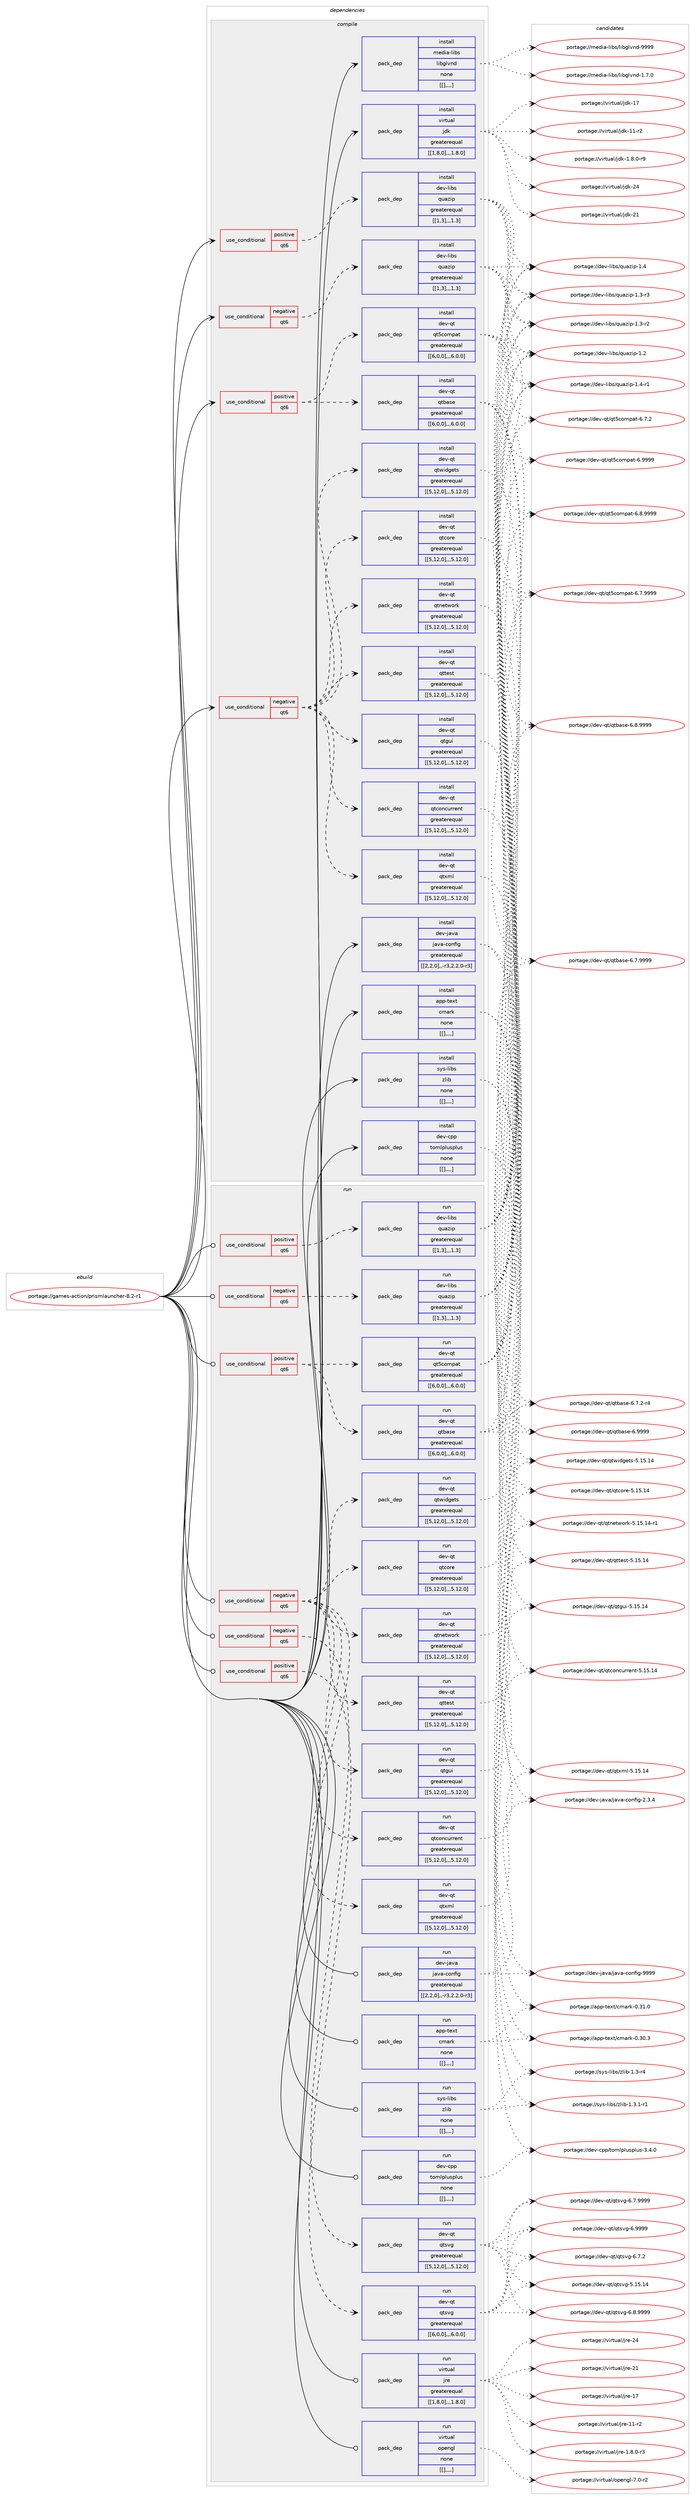 digraph prolog {

# *************
# Graph options
# *************

newrank=true;
concentrate=true;
compound=true;
graph [rankdir=LR,fontname=Helvetica,fontsize=10,ranksep=1.5];#, ranksep=2.5, nodesep=0.2];
edge  [arrowhead=vee];
node  [fontname=Helvetica,fontsize=10];

# **********
# The ebuild
# **********

subgraph cluster_leftcol {
color=gray;
label=<<i>ebuild</i>>;
id [label="portage://games-action/prismlauncher-8.2-r1", color=red, width=4, href="../games-action/prismlauncher-8.2-r1.svg"];
}

# ****************
# The dependencies
# ****************

subgraph cluster_midcol {
color=gray;
label=<<i>dependencies</i>>;
subgraph cluster_compile {
fillcolor="#eeeeee";
style=filled;
label=<<i>compile</i>>;
subgraph cond64659 {
dependency227900 [label=<<TABLE BORDER="0" CELLBORDER="1" CELLSPACING="0" CELLPADDING="4"><TR><TD ROWSPAN="3" CELLPADDING="10">use_conditional</TD></TR><TR><TD>negative</TD></TR><TR><TD>qt6</TD></TR></TABLE>>, shape=none, color=red];
subgraph pack161771 {
dependency227901 [label=<<TABLE BORDER="0" CELLBORDER="1" CELLSPACING="0" CELLPADDING="4" WIDTH="220"><TR><TD ROWSPAN="6" CELLPADDING="30">pack_dep</TD></TR><TR><TD WIDTH="110">install</TD></TR><TR><TD>dev-libs</TD></TR><TR><TD>quazip</TD></TR><TR><TD>greaterequal</TD></TR><TR><TD>[[1,3],,,1.3]</TD></TR></TABLE>>, shape=none, color=blue];
}
dependency227900:e -> dependency227901:w [weight=20,style="dashed",arrowhead="vee"];
}
id:e -> dependency227900:w [weight=20,style="solid",arrowhead="vee"];
subgraph cond64660 {
dependency227902 [label=<<TABLE BORDER="0" CELLBORDER="1" CELLSPACING="0" CELLPADDING="4"><TR><TD ROWSPAN="3" CELLPADDING="10">use_conditional</TD></TR><TR><TD>negative</TD></TR><TR><TD>qt6</TD></TR></TABLE>>, shape=none, color=red];
subgraph pack161772 {
dependency227903 [label=<<TABLE BORDER="0" CELLBORDER="1" CELLSPACING="0" CELLPADDING="4" WIDTH="220"><TR><TD ROWSPAN="6" CELLPADDING="30">pack_dep</TD></TR><TR><TD WIDTH="110">install</TD></TR><TR><TD>dev-qt</TD></TR><TR><TD>qtconcurrent</TD></TR><TR><TD>greaterequal</TD></TR><TR><TD>[[5,12,0],,,5.12.0]</TD></TR></TABLE>>, shape=none, color=blue];
}
dependency227902:e -> dependency227903:w [weight=20,style="dashed",arrowhead="vee"];
subgraph pack161773 {
dependency227904 [label=<<TABLE BORDER="0" CELLBORDER="1" CELLSPACING="0" CELLPADDING="4" WIDTH="220"><TR><TD ROWSPAN="6" CELLPADDING="30">pack_dep</TD></TR><TR><TD WIDTH="110">install</TD></TR><TR><TD>dev-qt</TD></TR><TR><TD>qtcore</TD></TR><TR><TD>greaterequal</TD></TR><TR><TD>[[5,12,0],,,5.12.0]</TD></TR></TABLE>>, shape=none, color=blue];
}
dependency227902:e -> dependency227904:w [weight=20,style="dashed",arrowhead="vee"];
subgraph pack161774 {
dependency227905 [label=<<TABLE BORDER="0" CELLBORDER="1" CELLSPACING="0" CELLPADDING="4" WIDTH="220"><TR><TD ROWSPAN="6" CELLPADDING="30">pack_dep</TD></TR><TR><TD WIDTH="110">install</TD></TR><TR><TD>dev-qt</TD></TR><TR><TD>qtgui</TD></TR><TR><TD>greaterequal</TD></TR><TR><TD>[[5,12,0],,,5.12.0]</TD></TR></TABLE>>, shape=none, color=blue];
}
dependency227902:e -> dependency227905:w [weight=20,style="dashed",arrowhead="vee"];
subgraph pack161775 {
dependency227906 [label=<<TABLE BORDER="0" CELLBORDER="1" CELLSPACING="0" CELLPADDING="4" WIDTH="220"><TR><TD ROWSPAN="6" CELLPADDING="30">pack_dep</TD></TR><TR><TD WIDTH="110">install</TD></TR><TR><TD>dev-qt</TD></TR><TR><TD>qtnetwork</TD></TR><TR><TD>greaterequal</TD></TR><TR><TD>[[5,12,0],,,5.12.0]</TD></TR></TABLE>>, shape=none, color=blue];
}
dependency227902:e -> dependency227906:w [weight=20,style="dashed",arrowhead="vee"];
subgraph pack161776 {
dependency227907 [label=<<TABLE BORDER="0" CELLBORDER="1" CELLSPACING="0" CELLPADDING="4" WIDTH="220"><TR><TD ROWSPAN="6" CELLPADDING="30">pack_dep</TD></TR><TR><TD WIDTH="110">install</TD></TR><TR><TD>dev-qt</TD></TR><TR><TD>qttest</TD></TR><TR><TD>greaterequal</TD></TR><TR><TD>[[5,12,0],,,5.12.0]</TD></TR></TABLE>>, shape=none, color=blue];
}
dependency227902:e -> dependency227907:w [weight=20,style="dashed",arrowhead="vee"];
subgraph pack161777 {
dependency227908 [label=<<TABLE BORDER="0" CELLBORDER="1" CELLSPACING="0" CELLPADDING="4" WIDTH="220"><TR><TD ROWSPAN="6" CELLPADDING="30">pack_dep</TD></TR><TR><TD WIDTH="110">install</TD></TR><TR><TD>dev-qt</TD></TR><TR><TD>qtwidgets</TD></TR><TR><TD>greaterequal</TD></TR><TR><TD>[[5,12,0],,,5.12.0]</TD></TR></TABLE>>, shape=none, color=blue];
}
dependency227902:e -> dependency227908:w [weight=20,style="dashed",arrowhead="vee"];
subgraph pack161778 {
dependency227909 [label=<<TABLE BORDER="0" CELLBORDER="1" CELLSPACING="0" CELLPADDING="4" WIDTH="220"><TR><TD ROWSPAN="6" CELLPADDING="30">pack_dep</TD></TR><TR><TD WIDTH="110">install</TD></TR><TR><TD>dev-qt</TD></TR><TR><TD>qtxml</TD></TR><TR><TD>greaterequal</TD></TR><TR><TD>[[5,12,0],,,5.12.0]</TD></TR></TABLE>>, shape=none, color=blue];
}
dependency227902:e -> dependency227909:w [weight=20,style="dashed",arrowhead="vee"];
}
id:e -> dependency227902:w [weight=20,style="solid",arrowhead="vee"];
subgraph cond64661 {
dependency227910 [label=<<TABLE BORDER="0" CELLBORDER="1" CELLSPACING="0" CELLPADDING="4"><TR><TD ROWSPAN="3" CELLPADDING="10">use_conditional</TD></TR><TR><TD>positive</TD></TR><TR><TD>qt6</TD></TR></TABLE>>, shape=none, color=red];
subgraph pack161779 {
dependency227911 [label=<<TABLE BORDER="0" CELLBORDER="1" CELLSPACING="0" CELLPADDING="4" WIDTH="220"><TR><TD ROWSPAN="6" CELLPADDING="30">pack_dep</TD></TR><TR><TD WIDTH="110">install</TD></TR><TR><TD>dev-libs</TD></TR><TR><TD>quazip</TD></TR><TR><TD>greaterequal</TD></TR><TR><TD>[[1,3],,,1.3]</TD></TR></TABLE>>, shape=none, color=blue];
}
dependency227910:e -> dependency227911:w [weight=20,style="dashed",arrowhead="vee"];
}
id:e -> dependency227910:w [weight=20,style="solid",arrowhead="vee"];
subgraph cond64662 {
dependency227912 [label=<<TABLE BORDER="0" CELLBORDER="1" CELLSPACING="0" CELLPADDING="4"><TR><TD ROWSPAN="3" CELLPADDING="10">use_conditional</TD></TR><TR><TD>positive</TD></TR><TR><TD>qt6</TD></TR></TABLE>>, shape=none, color=red];
subgraph pack161780 {
dependency227913 [label=<<TABLE BORDER="0" CELLBORDER="1" CELLSPACING="0" CELLPADDING="4" WIDTH="220"><TR><TD ROWSPAN="6" CELLPADDING="30">pack_dep</TD></TR><TR><TD WIDTH="110">install</TD></TR><TR><TD>dev-qt</TD></TR><TR><TD>qtbase</TD></TR><TR><TD>greaterequal</TD></TR><TR><TD>[[6,0,0],,,6.0.0]</TD></TR></TABLE>>, shape=none, color=blue];
}
dependency227912:e -> dependency227913:w [weight=20,style="dashed",arrowhead="vee"];
subgraph pack161781 {
dependency227914 [label=<<TABLE BORDER="0" CELLBORDER="1" CELLSPACING="0" CELLPADDING="4" WIDTH="220"><TR><TD ROWSPAN="6" CELLPADDING="30">pack_dep</TD></TR><TR><TD WIDTH="110">install</TD></TR><TR><TD>dev-qt</TD></TR><TR><TD>qt5compat</TD></TR><TR><TD>greaterequal</TD></TR><TR><TD>[[6,0,0],,,6.0.0]</TD></TR></TABLE>>, shape=none, color=blue];
}
dependency227912:e -> dependency227914:w [weight=20,style="dashed",arrowhead="vee"];
}
id:e -> dependency227912:w [weight=20,style="solid",arrowhead="vee"];
subgraph pack161782 {
dependency227915 [label=<<TABLE BORDER="0" CELLBORDER="1" CELLSPACING="0" CELLPADDING="4" WIDTH="220"><TR><TD ROWSPAN="6" CELLPADDING="30">pack_dep</TD></TR><TR><TD WIDTH="110">install</TD></TR><TR><TD>app-text</TD></TR><TR><TD>cmark</TD></TR><TR><TD>none</TD></TR><TR><TD>[[],,,,]</TD></TR></TABLE>>, shape=none, color=blue];
}
id:e -> dependency227915:w [weight=20,style="solid",arrowhead="vee"];
subgraph pack161783 {
dependency227916 [label=<<TABLE BORDER="0" CELLBORDER="1" CELLSPACING="0" CELLPADDING="4" WIDTH="220"><TR><TD ROWSPAN="6" CELLPADDING="30">pack_dep</TD></TR><TR><TD WIDTH="110">install</TD></TR><TR><TD>dev-cpp</TD></TR><TR><TD>tomlplusplus</TD></TR><TR><TD>none</TD></TR><TR><TD>[[],,,,]</TD></TR></TABLE>>, shape=none, color=blue];
}
id:e -> dependency227916:w [weight=20,style="solid",arrowhead="vee"];
subgraph pack161784 {
dependency227917 [label=<<TABLE BORDER="0" CELLBORDER="1" CELLSPACING="0" CELLPADDING="4" WIDTH="220"><TR><TD ROWSPAN="6" CELLPADDING="30">pack_dep</TD></TR><TR><TD WIDTH="110">install</TD></TR><TR><TD>dev-java</TD></TR><TR><TD>java-config</TD></TR><TR><TD>greaterequal</TD></TR><TR><TD>[[2,2,0],,-r3,2.2.0-r3]</TD></TR></TABLE>>, shape=none, color=blue];
}
id:e -> dependency227917:w [weight=20,style="solid",arrowhead="vee"];
subgraph pack161785 {
dependency227918 [label=<<TABLE BORDER="0" CELLBORDER="1" CELLSPACING="0" CELLPADDING="4" WIDTH="220"><TR><TD ROWSPAN="6" CELLPADDING="30">pack_dep</TD></TR><TR><TD WIDTH="110">install</TD></TR><TR><TD>media-libs</TD></TR><TR><TD>libglvnd</TD></TR><TR><TD>none</TD></TR><TR><TD>[[],,,,]</TD></TR></TABLE>>, shape=none, color=blue];
}
id:e -> dependency227918:w [weight=20,style="solid",arrowhead="vee"];
subgraph pack161786 {
dependency227919 [label=<<TABLE BORDER="0" CELLBORDER="1" CELLSPACING="0" CELLPADDING="4" WIDTH="220"><TR><TD ROWSPAN="6" CELLPADDING="30">pack_dep</TD></TR><TR><TD WIDTH="110">install</TD></TR><TR><TD>sys-libs</TD></TR><TR><TD>zlib</TD></TR><TR><TD>none</TD></TR><TR><TD>[[],,,,]</TD></TR></TABLE>>, shape=none, color=blue];
}
id:e -> dependency227919:w [weight=20,style="solid",arrowhead="vee"];
subgraph pack161787 {
dependency227920 [label=<<TABLE BORDER="0" CELLBORDER="1" CELLSPACING="0" CELLPADDING="4" WIDTH="220"><TR><TD ROWSPAN="6" CELLPADDING="30">pack_dep</TD></TR><TR><TD WIDTH="110">install</TD></TR><TR><TD>virtual</TD></TR><TR><TD>jdk</TD></TR><TR><TD>greaterequal</TD></TR><TR><TD>[[1,8,0],,,1.8.0]</TD></TR></TABLE>>, shape=none, color=blue];
}
id:e -> dependency227920:w [weight=20,style="solid",arrowhead="vee"];
}
subgraph cluster_compileandrun {
fillcolor="#eeeeee";
style=filled;
label=<<i>compile and run</i>>;
}
subgraph cluster_run {
fillcolor="#eeeeee";
style=filled;
label=<<i>run</i>>;
subgraph cond64663 {
dependency227921 [label=<<TABLE BORDER="0" CELLBORDER="1" CELLSPACING="0" CELLPADDING="4"><TR><TD ROWSPAN="3" CELLPADDING="10">use_conditional</TD></TR><TR><TD>negative</TD></TR><TR><TD>qt6</TD></TR></TABLE>>, shape=none, color=red];
subgraph pack161788 {
dependency227922 [label=<<TABLE BORDER="0" CELLBORDER="1" CELLSPACING="0" CELLPADDING="4" WIDTH="220"><TR><TD ROWSPAN="6" CELLPADDING="30">pack_dep</TD></TR><TR><TD WIDTH="110">run</TD></TR><TR><TD>dev-libs</TD></TR><TR><TD>quazip</TD></TR><TR><TD>greaterequal</TD></TR><TR><TD>[[1,3],,,1.3]</TD></TR></TABLE>>, shape=none, color=blue];
}
dependency227921:e -> dependency227922:w [weight=20,style="dashed",arrowhead="vee"];
}
id:e -> dependency227921:w [weight=20,style="solid",arrowhead="odot"];
subgraph cond64664 {
dependency227923 [label=<<TABLE BORDER="0" CELLBORDER="1" CELLSPACING="0" CELLPADDING="4"><TR><TD ROWSPAN="3" CELLPADDING="10">use_conditional</TD></TR><TR><TD>negative</TD></TR><TR><TD>qt6</TD></TR></TABLE>>, shape=none, color=red];
subgraph pack161789 {
dependency227924 [label=<<TABLE BORDER="0" CELLBORDER="1" CELLSPACING="0" CELLPADDING="4" WIDTH="220"><TR><TD ROWSPAN="6" CELLPADDING="30">pack_dep</TD></TR><TR><TD WIDTH="110">run</TD></TR><TR><TD>dev-qt</TD></TR><TR><TD>qtconcurrent</TD></TR><TR><TD>greaterequal</TD></TR><TR><TD>[[5,12,0],,,5.12.0]</TD></TR></TABLE>>, shape=none, color=blue];
}
dependency227923:e -> dependency227924:w [weight=20,style="dashed",arrowhead="vee"];
subgraph pack161790 {
dependency227925 [label=<<TABLE BORDER="0" CELLBORDER="1" CELLSPACING="0" CELLPADDING="4" WIDTH="220"><TR><TD ROWSPAN="6" CELLPADDING="30">pack_dep</TD></TR><TR><TD WIDTH="110">run</TD></TR><TR><TD>dev-qt</TD></TR><TR><TD>qtcore</TD></TR><TR><TD>greaterequal</TD></TR><TR><TD>[[5,12,0],,,5.12.0]</TD></TR></TABLE>>, shape=none, color=blue];
}
dependency227923:e -> dependency227925:w [weight=20,style="dashed",arrowhead="vee"];
subgraph pack161791 {
dependency227926 [label=<<TABLE BORDER="0" CELLBORDER="1" CELLSPACING="0" CELLPADDING="4" WIDTH="220"><TR><TD ROWSPAN="6" CELLPADDING="30">pack_dep</TD></TR><TR><TD WIDTH="110">run</TD></TR><TR><TD>dev-qt</TD></TR><TR><TD>qtgui</TD></TR><TR><TD>greaterequal</TD></TR><TR><TD>[[5,12,0],,,5.12.0]</TD></TR></TABLE>>, shape=none, color=blue];
}
dependency227923:e -> dependency227926:w [weight=20,style="dashed",arrowhead="vee"];
subgraph pack161792 {
dependency227927 [label=<<TABLE BORDER="0" CELLBORDER="1" CELLSPACING="0" CELLPADDING="4" WIDTH="220"><TR><TD ROWSPAN="6" CELLPADDING="30">pack_dep</TD></TR><TR><TD WIDTH="110">run</TD></TR><TR><TD>dev-qt</TD></TR><TR><TD>qtnetwork</TD></TR><TR><TD>greaterequal</TD></TR><TR><TD>[[5,12,0],,,5.12.0]</TD></TR></TABLE>>, shape=none, color=blue];
}
dependency227923:e -> dependency227927:w [weight=20,style="dashed",arrowhead="vee"];
subgraph pack161793 {
dependency227928 [label=<<TABLE BORDER="0" CELLBORDER="1" CELLSPACING="0" CELLPADDING="4" WIDTH="220"><TR><TD ROWSPAN="6" CELLPADDING="30">pack_dep</TD></TR><TR><TD WIDTH="110">run</TD></TR><TR><TD>dev-qt</TD></TR><TR><TD>qttest</TD></TR><TR><TD>greaterequal</TD></TR><TR><TD>[[5,12,0],,,5.12.0]</TD></TR></TABLE>>, shape=none, color=blue];
}
dependency227923:e -> dependency227928:w [weight=20,style="dashed",arrowhead="vee"];
subgraph pack161794 {
dependency227929 [label=<<TABLE BORDER="0" CELLBORDER="1" CELLSPACING="0" CELLPADDING="4" WIDTH="220"><TR><TD ROWSPAN="6" CELLPADDING="30">pack_dep</TD></TR><TR><TD WIDTH="110">run</TD></TR><TR><TD>dev-qt</TD></TR><TR><TD>qtwidgets</TD></TR><TR><TD>greaterequal</TD></TR><TR><TD>[[5,12,0],,,5.12.0]</TD></TR></TABLE>>, shape=none, color=blue];
}
dependency227923:e -> dependency227929:w [weight=20,style="dashed",arrowhead="vee"];
subgraph pack161795 {
dependency227930 [label=<<TABLE BORDER="0" CELLBORDER="1" CELLSPACING="0" CELLPADDING="4" WIDTH="220"><TR><TD ROWSPAN="6" CELLPADDING="30">pack_dep</TD></TR><TR><TD WIDTH="110">run</TD></TR><TR><TD>dev-qt</TD></TR><TR><TD>qtxml</TD></TR><TR><TD>greaterequal</TD></TR><TR><TD>[[5,12,0],,,5.12.0]</TD></TR></TABLE>>, shape=none, color=blue];
}
dependency227923:e -> dependency227930:w [weight=20,style="dashed",arrowhead="vee"];
}
id:e -> dependency227923:w [weight=20,style="solid",arrowhead="odot"];
subgraph cond64665 {
dependency227931 [label=<<TABLE BORDER="0" CELLBORDER="1" CELLSPACING="0" CELLPADDING="4"><TR><TD ROWSPAN="3" CELLPADDING="10">use_conditional</TD></TR><TR><TD>negative</TD></TR><TR><TD>qt6</TD></TR></TABLE>>, shape=none, color=red];
subgraph pack161796 {
dependency227932 [label=<<TABLE BORDER="0" CELLBORDER="1" CELLSPACING="0" CELLPADDING="4" WIDTH="220"><TR><TD ROWSPAN="6" CELLPADDING="30">pack_dep</TD></TR><TR><TD WIDTH="110">run</TD></TR><TR><TD>dev-qt</TD></TR><TR><TD>qtsvg</TD></TR><TR><TD>greaterequal</TD></TR><TR><TD>[[5,12,0],,,5.12.0]</TD></TR></TABLE>>, shape=none, color=blue];
}
dependency227931:e -> dependency227932:w [weight=20,style="dashed",arrowhead="vee"];
}
id:e -> dependency227931:w [weight=20,style="solid",arrowhead="odot"];
subgraph cond64666 {
dependency227933 [label=<<TABLE BORDER="0" CELLBORDER="1" CELLSPACING="0" CELLPADDING="4"><TR><TD ROWSPAN="3" CELLPADDING="10">use_conditional</TD></TR><TR><TD>positive</TD></TR><TR><TD>qt6</TD></TR></TABLE>>, shape=none, color=red];
subgraph pack161797 {
dependency227934 [label=<<TABLE BORDER="0" CELLBORDER="1" CELLSPACING="0" CELLPADDING="4" WIDTH="220"><TR><TD ROWSPAN="6" CELLPADDING="30">pack_dep</TD></TR><TR><TD WIDTH="110">run</TD></TR><TR><TD>dev-libs</TD></TR><TR><TD>quazip</TD></TR><TR><TD>greaterequal</TD></TR><TR><TD>[[1,3],,,1.3]</TD></TR></TABLE>>, shape=none, color=blue];
}
dependency227933:e -> dependency227934:w [weight=20,style="dashed",arrowhead="vee"];
}
id:e -> dependency227933:w [weight=20,style="solid",arrowhead="odot"];
subgraph cond64667 {
dependency227935 [label=<<TABLE BORDER="0" CELLBORDER="1" CELLSPACING="0" CELLPADDING="4"><TR><TD ROWSPAN="3" CELLPADDING="10">use_conditional</TD></TR><TR><TD>positive</TD></TR><TR><TD>qt6</TD></TR></TABLE>>, shape=none, color=red];
subgraph pack161798 {
dependency227936 [label=<<TABLE BORDER="0" CELLBORDER="1" CELLSPACING="0" CELLPADDING="4" WIDTH="220"><TR><TD ROWSPAN="6" CELLPADDING="30">pack_dep</TD></TR><TR><TD WIDTH="110">run</TD></TR><TR><TD>dev-qt</TD></TR><TR><TD>qtbase</TD></TR><TR><TD>greaterequal</TD></TR><TR><TD>[[6,0,0],,,6.0.0]</TD></TR></TABLE>>, shape=none, color=blue];
}
dependency227935:e -> dependency227936:w [weight=20,style="dashed",arrowhead="vee"];
subgraph pack161799 {
dependency227937 [label=<<TABLE BORDER="0" CELLBORDER="1" CELLSPACING="0" CELLPADDING="4" WIDTH="220"><TR><TD ROWSPAN="6" CELLPADDING="30">pack_dep</TD></TR><TR><TD WIDTH="110">run</TD></TR><TR><TD>dev-qt</TD></TR><TR><TD>qt5compat</TD></TR><TR><TD>greaterequal</TD></TR><TR><TD>[[6,0,0],,,6.0.0]</TD></TR></TABLE>>, shape=none, color=blue];
}
dependency227935:e -> dependency227937:w [weight=20,style="dashed",arrowhead="vee"];
}
id:e -> dependency227935:w [weight=20,style="solid",arrowhead="odot"];
subgraph cond64668 {
dependency227938 [label=<<TABLE BORDER="0" CELLBORDER="1" CELLSPACING="0" CELLPADDING="4"><TR><TD ROWSPAN="3" CELLPADDING="10">use_conditional</TD></TR><TR><TD>positive</TD></TR><TR><TD>qt6</TD></TR></TABLE>>, shape=none, color=red];
subgraph pack161800 {
dependency227939 [label=<<TABLE BORDER="0" CELLBORDER="1" CELLSPACING="0" CELLPADDING="4" WIDTH="220"><TR><TD ROWSPAN="6" CELLPADDING="30">pack_dep</TD></TR><TR><TD WIDTH="110">run</TD></TR><TR><TD>dev-qt</TD></TR><TR><TD>qtsvg</TD></TR><TR><TD>greaterequal</TD></TR><TR><TD>[[6,0,0],,,6.0.0]</TD></TR></TABLE>>, shape=none, color=blue];
}
dependency227938:e -> dependency227939:w [weight=20,style="dashed",arrowhead="vee"];
}
id:e -> dependency227938:w [weight=20,style="solid",arrowhead="odot"];
subgraph pack161801 {
dependency227940 [label=<<TABLE BORDER="0" CELLBORDER="1" CELLSPACING="0" CELLPADDING="4" WIDTH="220"><TR><TD ROWSPAN="6" CELLPADDING="30">pack_dep</TD></TR><TR><TD WIDTH="110">run</TD></TR><TR><TD>app-text</TD></TR><TR><TD>cmark</TD></TR><TR><TD>none</TD></TR><TR><TD>[[],,,,]</TD></TR></TABLE>>, shape=none, color=blue];
}
id:e -> dependency227940:w [weight=20,style="solid",arrowhead="odot"];
subgraph pack161802 {
dependency227941 [label=<<TABLE BORDER="0" CELLBORDER="1" CELLSPACING="0" CELLPADDING="4" WIDTH="220"><TR><TD ROWSPAN="6" CELLPADDING="30">pack_dep</TD></TR><TR><TD WIDTH="110">run</TD></TR><TR><TD>dev-cpp</TD></TR><TR><TD>tomlplusplus</TD></TR><TR><TD>none</TD></TR><TR><TD>[[],,,,]</TD></TR></TABLE>>, shape=none, color=blue];
}
id:e -> dependency227941:w [weight=20,style="solid",arrowhead="odot"];
subgraph pack161803 {
dependency227942 [label=<<TABLE BORDER="0" CELLBORDER="1" CELLSPACING="0" CELLPADDING="4" WIDTH="220"><TR><TD ROWSPAN="6" CELLPADDING="30">pack_dep</TD></TR><TR><TD WIDTH="110">run</TD></TR><TR><TD>dev-java</TD></TR><TR><TD>java-config</TD></TR><TR><TD>greaterequal</TD></TR><TR><TD>[[2,2,0],,-r3,2.2.0-r3]</TD></TR></TABLE>>, shape=none, color=blue];
}
id:e -> dependency227942:w [weight=20,style="solid",arrowhead="odot"];
subgraph pack161804 {
dependency227943 [label=<<TABLE BORDER="0" CELLBORDER="1" CELLSPACING="0" CELLPADDING="4" WIDTH="220"><TR><TD ROWSPAN="6" CELLPADDING="30">pack_dep</TD></TR><TR><TD WIDTH="110">run</TD></TR><TR><TD>sys-libs</TD></TR><TR><TD>zlib</TD></TR><TR><TD>none</TD></TR><TR><TD>[[],,,,]</TD></TR></TABLE>>, shape=none, color=blue];
}
id:e -> dependency227943:w [weight=20,style="solid",arrowhead="odot"];
subgraph pack161805 {
dependency227944 [label=<<TABLE BORDER="0" CELLBORDER="1" CELLSPACING="0" CELLPADDING="4" WIDTH="220"><TR><TD ROWSPAN="6" CELLPADDING="30">pack_dep</TD></TR><TR><TD WIDTH="110">run</TD></TR><TR><TD>virtual</TD></TR><TR><TD>jre</TD></TR><TR><TD>greaterequal</TD></TR><TR><TD>[[1,8,0],,,1.8.0]</TD></TR></TABLE>>, shape=none, color=blue];
}
id:e -> dependency227944:w [weight=20,style="solid",arrowhead="odot"];
subgraph pack161806 {
dependency227945 [label=<<TABLE BORDER="0" CELLBORDER="1" CELLSPACING="0" CELLPADDING="4" WIDTH="220"><TR><TD ROWSPAN="6" CELLPADDING="30">pack_dep</TD></TR><TR><TD WIDTH="110">run</TD></TR><TR><TD>virtual</TD></TR><TR><TD>opengl</TD></TR><TR><TD>none</TD></TR><TR><TD>[[],,,,]</TD></TR></TABLE>>, shape=none, color=blue];
}
id:e -> dependency227945:w [weight=20,style="solid",arrowhead="odot"];
}
}

# **************
# The candidates
# **************

subgraph cluster_choices {
rank=same;
color=gray;
label=<<i>candidates</i>>;

subgraph choice161771 {
color=black;
nodesep=1;
choice10010111845108105981154711311797122105112454946524511449 [label="portage://dev-libs/quazip-1.4-r1", color=red, width=4,href="../dev-libs/quazip-1.4-r1.svg"];
choice1001011184510810598115471131179712210511245494652 [label="portage://dev-libs/quazip-1.4", color=red, width=4,href="../dev-libs/quazip-1.4.svg"];
choice10010111845108105981154711311797122105112454946514511451 [label="portage://dev-libs/quazip-1.3-r3", color=red, width=4,href="../dev-libs/quazip-1.3-r3.svg"];
choice10010111845108105981154711311797122105112454946514511450 [label="portage://dev-libs/quazip-1.3-r2", color=red, width=4,href="../dev-libs/quazip-1.3-r2.svg"];
choice1001011184510810598115471131179712210511245494650 [label="portage://dev-libs/quazip-1.2", color=red, width=4,href="../dev-libs/quazip-1.2.svg"];
dependency227901:e -> choice10010111845108105981154711311797122105112454946524511449:w [style=dotted,weight="100"];
dependency227901:e -> choice1001011184510810598115471131179712210511245494652:w [style=dotted,weight="100"];
dependency227901:e -> choice10010111845108105981154711311797122105112454946514511451:w [style=dotted,weight="100"];
dependency227901:e -> choice10010111845108105981154711311797122105112454946514511450:w [style=dotted,weight="100"];
dependency227901:e -> choice1001011184510810598115471131179712210511245494650:w [style=dotted,weight="100"];
}
subgraph choice161772 {
color=black;
nodesep=1;
choice100101118451131164711311699111110991171141141011101164553464953464952 [label="portage://dev-qt/qtconcurrent-5.15.14", color=red, width=4,href="../dev-qt/qtconcurrent-5.15.14.svg"];
dependency227903:e -> choice100101118451131164711311699111110991171141141011101164553464953464952:w [style=dotted,weight="100"];
}
subgraph choice161773 {
color=black;
nodesep=1;
choice1001011184511311647113116991111141014553464953464952 [label="portage://dev-qt/qtcore-5.15.14", color=red, width=4,href="../dev-qt/qtcore-5.15.14.svg"];
dependency227904:e -> choice1001011184511311647113116991111141014553464953464952:w [style=dotted,weight="100"];
}
subgraph choice161774 {
color=black;
nodesep=1;
choice10010111845113116471131161031171054553464953464952 [label="portage://dev-qt/qtgui-5.15.14", color=red, width=4,href="../dev-qt/qtgui-5.15.14.svg"];
dependency227905:e -> choice10010111845113116471131161031171054553464953464952:w [style=dotted,weight="100"];
}
subgraph choice161775 {
color=black;
nodesep=1;
choice100101118451131164711311611010111611911111410745534649534649524511449 [label="portage://dev-qt/qtnetwork-5.15.14-r1", color=red, width=4,href="../dev-qt/qtnetwork-5.15.14-r1.svg"];
dependency227906:e -> choice100101118451131164711311611010111611911111410745534649534649524511449:w [style=dotted,weight="100"];
}
subgraph choice161776 {
color=black;
nodesep=1;
choice10010111845113116471131161161011151164553464953464952 [label="portage://dev-qt/qttest-5.15.14", color=red, width=4,href="../dev-qt/qttest-5.15.14.svg"];
dependency227907:e -> choice10010111845113116471131161161011151164553464953464952:w [style=dotted,weight="100"];
}
subgraph choice161777 {
color=black;
nodesep=1;
choice10010111845113116471131161191051001031011161154553464953464952 [label="portage://dev-qt/qtwidgets-5.15.14", color=red, width=4,href="../dev-qt/qtwidgets-5.15.14.svg"];
dependency227908:e -> choice10010111845113116471131161191051001031011161154553464953464952:w [style=dotted,weight="100"];
}
subgraph choice161778 {
color=black;
nodesep=1;
choice10010111845113116471131161201091084553464953464952 [label="portage://dev-qt/qtxml-5.15.14", color=red, width=4,href="../dev-qt/qtxml-5.15.14.svg"];
dependency227909:e -> choice10010111845113116471131161201091084553464953464952:w [style=dotted,weight="100"];
}
subgraph choice161779 {
color=black;
nodesep=1;
choice10010111845108105981154711311797122105112454946524511449 [label="portage://dev-libs/quazip-1.4-r1", color=red, width=4,href="../dev-libs/quazip-1.4-r1.svg"];
choice1001011184510810598115471131179712210511245494652 [label="portage://dev-libs/quazip-1.4", color=red, width=4,href="../dev-libs/quazip-1.4.svg"];
choice10010111845108105981154711311797122105112454946514511451 [label="portage://dev-libs/quazip-1.3-r3", color=red, width=4,href="../dev-libs/quazip-1.3-r3.svg"];
choice10010111845108105981154711311797122105112454946514511450 [label="portage://dev-libs/quazip-1.3-r2", color=red, width=4,href="../dev-libs/quazip-1.3-r2.svg"];
choice1001011184510810598115471131179712210511245494650 [label="portage://dev-libs/quazip-1.2", color=red, width=4,href="../dev-libs/quazip-1.2.svg"];
dependency227911:e -> choice10010111845108105981154711311797122105112454946524511449:w [style=dotted,weight="100"];
dependency227911:e -> choice1001011184510810598115471131179712210511245494652:w [style=dotted,weight="100"];
dependency227911:e -> choice10010111845108105981154711311797122105112454946514511451:w [style=dotted,weight="100"];
dependency227911:e -> choice10010111845108105981154711311797122105112454946514511450:w [style=dotted,weight="100"];
dependency227911:e -> choice1001011184510810598115471131179712210511245494650:w [style=dotted,weight="100"];
}
subgraph choice161780 {
color=black;
nodesep=1;
choice1001011184511311647113116989711510145544657575757 [label="portage://dev-qt/qtbase-6.9999", color=red, width=4,href="../dev-qt/qtbase-6.9999.svg"];
choice10010111845113116471131169897115101455446564657575757 [label="portage://dev-qt/qtbase-6.8.9999", color=red, width=4,href="../dev-qt/qtbase-6.8.9999.svg"];
choice10010111845113116471131169897115101455446554657575757 [label="portage://dev-qt/qtbase-6.7.9999", color=red, width=4,href="../dev-qt/qtbase-6.7.9999.svg"];
choice100101118451131164711311698971151014554465546504511452 [label="portage://dev-qt/qtbase-6.7.2-r4", color=red, width=4,href="../dev-qt/qtbase-6.7.2-r4.svg"];
dependency227913:e -> choice1001011184511311647113116989711510145544657575757:w [style=dotted,weight="100"];
dependency227913:e -> choice10010111845113116471131169897115101455446564657575757:w [style=dotted,weight="100"];
dependency227913:e -> choice10010111845113116471131169897115101455446554657575757:w [style=dotted,weight="100"];
dependency227913:e -> choice100101118451131164711311698971151014554465546504511452:w [style=dotted,weight="100"];
}
subgraph choice161781 {
color=black;
nodesep=1;
choice100101118451131164711311653991111091129711645544657575757 [label="portage://dev-qt/qt5compat-6.9999", color=red, width=4,href="../dev-qt/qt5compat-6.9999.svg"];
choice1001011184511311647113116539911110911297116455446564657575757 [label="portage://dev-qt/qt5compat-6.8.9999", color=red, width=4,href="../dev-qt/qt5compat-6.8.9999.svg"];
choice1001011184511311647113116539911110911297116455446554657575757 [label="portage://dev-qt/qt5compat-6.7.9999", color=red, width=4,href="../dev-qt/qt5compat-6.7.9999.svg"];
choice1001011184511311647113116539911110911297116455446554650 [label="portage://dev-qt/qt5compat-6.7.2", color=red, width=4,href="../dev-qt/qt5compat-6.7.2.svg"];
dependency227914:e -> choice100101118451131164711311653991111091129711645544657575757:w [style=dotted,weight="100"];
dependency227914:e -> choice1001011184511311647113116539911110911297116455446564657575757:w [style=dotted,weight="100"];
dependency227914:e -> choice1001011184511311647113116539911110911297116455446554657575757:w [style=dotted,weight="100"];
dependency227914:e -> choice1001011184511311647113116539911110911297116455446554650:w [style=dotted,weight="100"];
}
subgraph choice161782 {
color=black;
nodesep=1;
choice971121124511610112011647991099711410745484651494648 [label="portage://app-text/cmark-0.31.0", color=red, width=4,href="../app-text/cmark-0.31.0.svg"];
choice971121124511610112011647991099711410745484651484651 [label="portage://app-text/cmark-0.30.3", color=red, width=4,href="../app-text/cmark-0.30.3.svg"];
dependency227915:e -> choice971121124511610112011647991099711410745484651494648:w [style=dotted,weight="100"];
dependency227915:e -> choice971121124511610112011647991099711410745484651484651:w [style=dotted,weight="100"];
}
subgraph choice161783 {
color=black;
nodesep=1;
choice100101118459911211247116111109108112108117115112108117115455146524648 [label="portage://dev-cpp/tomlplusplus-3.4.0", color=red, width=4,href="../dev-cpp/tomlplusplus-3.4.0.svg"];
dependency227916:e -> choice100101118459911211247116111109108112108117115112108117115455146524648:w [style=dotted,weight="100"];
}
subgraph choice161784 {
color=black;
nodesep=1;
choice10010111845106971189747106971189745991111101021051034557575757 [label="portage://dev-java/java-config-9999", color=red, width=4,href="../dev-java/java-config-9999.svg"];
choice1001011184510697118974710697118974599111110102105103455046514652 [label="portage://dev-java/java-config-2.3.4", color=red, width=4,href="../dev-java/java-config-2.3.4.svg"];
dependency227917:e -> choice10010111845106971189747106971189745991111101021051034557575757:w [style=dotted,weight="100"];
dependency227917:e -> choice1001011184510697118974710697118974599111110102105103455046514652:w [style=dotted,weight="100"];
}
subgraph choice161785 {
color=black;
nodesep=1;
choice10910110010597451081059811547108105981031081181101004557575757 [label="portage://media-libs/libglvnd-9999", color=red, width=4,href="../media-libs/libglvnd-9999.svg"];
choice1091011001059745108105981154710810598103108118110100454946554648 [label="portage://media-libs/libglvnd-1.7.0", color=red, width=4,href="../media-libs/libglvnd-1.7.0.svg"];
dependency227918:e -> choice10910110010597451081059811547108105981031081181101004557575757:w [style=dotted,weight="100"];
dependency227918:e -> choice1091011001059745108105981154710810598103108118110100454946554648:w [style=dotted,weight="100"];
}
subgraph choice161786 {
color=black;
nodesep=1;
choice115121115451081059811547122108105984549465146494511449 [label="portage://sys-libs/zlib-1.3.1-r1", color=red, width=4,href="../sys-libs/zlib-1.3.1-r1.svg"];
choice11512111545108105981154712210810598454946514511452 [label="portage://sys-libs/zlib-1.3-r4", color=red, width=4,href="../sys-libs/zlib-1.3-r4.svg"];
dependency227919:e -> choice115121115451081059811547122108105984549465146494511449:w [style=dotted,weight="100"];
dependency227919:e -> choice11512111545108105981154712210810598454946514511452:w [style=dotted,weight="100"];
}
subgraph choice161787 {
color=black;
nodesep=1;
choice1181051141161179710847106100107455052 [label="portage://virtual/jdk-24", color=red, width=4,href="../virtual/jdk-24.svg"];
choice1181051141161179710847106100107455049 [label="portage://virtual/jdk-21", color=red, width=4,href="../virtual/jdk-21.svg"];
choice1181051141161179710847106100107454955 [label="portage://virtual/jdk-17", color=red, width=4,href="../virtual/jdk-17.svg"];
choice11810511411611797108471061001074549494511450 [label="portage://virtual/jdk-11-r2", color=red, width=4,href="../virtual/jdk-11-r2.svg"];
choice11810511411611797108471061001074549465646484511457 [label="portage://virtual/jdk-1.8.0-r9", color=red, width=4,href="../virtual/jdk-1.8.0-r9.svg"];
dependency227920:e -> choice1181051141161179710847106100107455052:w [style=dotted,weight="100"];
dependency227920:e -> choice1181051141161179710847106100107455049:w [style=dotted,weight="100"];
dependency227920:e -> choice1181051141161179710847106100107454955:w [style=dotted,weight="100"];
dependency227920:e -> choice11810511411611797108471061001074549494511450:w [style=dotted,weight="100"];
dependency227920:e -> choice11810511411611797108471061001074549465646484511457:w [style=dotted,weight="100"];
}
subgraph choice161788 {
color=black;
nodesep=1;
choice10010111845108105981154711311797122105112454946524511449 [label="portage://dev-libs/quazip-1.4-r1", color=red, width=4,href="../dev-libs/quazip-1.4-r1.svg"];
choice1001011184510810598115471131179712210511245494652 [label="portage://dev-libs/quazip-1.4", color=red, width=4,href="../dev-libs/quazip-1.4.svg"];
choice10010111845108105981154711311797122105112454946514511451 [label="portage://dev-libs/quazip-1.3-r3", color=red, width=4,href="../dev-libs/quazip-1.3-r3.svg"];
choice10010111845108105981154711311797122105112454946514511450 [label="portage://dev-libs/quazip-1.3-r2", color=red, width=4,href="../dev-libs/quazip-1.3-r2.svg"];
choice1001011184510810598115471131179712210511245494650 [label="portage://dev-libs/quazip-1.2", color=red, width=4,href="../dev-libs/quazip-1.2.svg"];
dependency227922:e -> choice10010111845108105981154711311797122105112454946524511449:w [style=dotted,weight="100"];
dependency227922:e -> choice1001011184510810598115471131179712210511245494652:w [style=dotted,weight="100"];
dependency227922:e -> choice10010111845108105981154711311797122105112454946514511451:w [style=dotted,weight="100"];
dependency227922:e -> choice10010111845108105981154711311797122105112454946514511450:w [style=dotted,weight="100"];
dependency227922:e -> choice1001011184510810598115471131179712210511245494650:w [style=dotted,weight="100"];
}
subgraph choice161789 {
color=black;
nodesep=1;
choice100101118451131164711311699111110991171141141011101164553464953464952 [label="portage://dev-qt/qtconcurrent-5.15.14", color=red, width=4,href="../dev-qt/qtconcurrent-5.15.14.svg"];
dependency227924:e -> choice100101118451131164711311699111110991171141141011101164553464953464952:w [style=dotted,weight="100"];
}
subgraph choice161790 {
color=black;
nodesep=1;
choice1001011184511311647113116991111141014553464953464952 [label="portage://dev-qt/qtcore-5.15.14", color=red, width=4,href="../dev-qt/qtcore-5.15.14.svg"];
dependency227925:e -> choice1001011184511311647113116991111141014553464953464952:w [style=dotted,weight="100"];
}
subgraph choice161791 {
color=black;
nodesep=1;
choice10010111845113116471131161031171054553464953464952 [label="portage://dev-qt/qtgui-5.15.14", color=red, width=4,href="../dev-qt/qtgui-5.15.14.svg"];
dependency227926:e -> choice10010111845113116471131161031171054553464953464952:w [style=dotted,weight="100"];
}
subgraph choice161792 {
color=black;
nodesep=1;
choice100101118451131164711311611010111611911111410745534649534649524511449 [label="portage://dev-qt/qtnetwork-5.15.14-r1", color=red, width=4,href="../dev-qt/qtnetwork-5.15.14-r1.svg"];
dependency227927:e -> choice100101118451131164711311611010111611911111410745534649534649524511449:w [style=dotted,weight="100"];
}
subgraph choice161793 {
color=black;
nodesep=1;
choice10010111845113116471131161161011151164553464953464952 [label="portage://dev-qt/qttest-5.15.14", color=red, width=4,href="../dev-qt/qttest-5.15.14.svg"];
dependency227928:e -> choice10010111845113116471131161161011151164553464953464952:w [style=dotted,weight="100"];
}
subgraph choice161794 {
color=black;
nodesep=1;
choice10010111845113116471131161191051001031011161154553464953464952 [label="portage://dev-qt/qtwidgets-5.15.14", color=red, width=4,href="../dev-qt/qtwidgets-5.15.14.svg"];
dependency227929:e -> choice10010111845113116471131161191051001031011161154553464953464952:w [style=dotted,weight="100"];
}
subgraph choice161795 {
color=black;
nodesep=1;
choice10010111845113116471131161201091084553464953464952 [label="portage://dev-qt/qtxml-5.15.14", color=red, width=4,href="../dev-qt/qtxml-5.15.14.svg"];
dependency227930:e -> choice10010111845113116471131161201091084553464953464952:w [style=dotted,weight="100"];
}
subgraph choice161796 {
color=black;
nodesep=1;
choice100101118451131164711311611511810345544657575757 [label="portage://dev-qt/qtsvg-6.9999", color=red, width=4,href="../dev-qt/qtsvg-6.9999.svg"];
choice1001011184511311647113116115118103455446564657575757 [label="portage://dev-qt/qtsvg-6.8.9999", color=red, width=4,href="../dev-qt/qtsvg-6.8.9999.svg"];
choice1001011184511311647113116115118103455446554657575757 [label="portage://dev-qt/qtsvg-6.7.9999", color=red, width=4,href="../dev-qt/qtsvg-6.7.9999.svg"];
choice1001011184511311647113116115118103455446554650 [label="portage://dev-qt/qtsvg-6.7.2", color=red, width=4,href="../dev-qt/qtsvg-6.7.2.svg"];
choice10010111845113116471131161151181034553464953464952 [label="portage://dev-qt/qtsvg-5.15.14", color=red, width=4,href="../dev-qt/qtsvg-5.15.14.svg"];
dependency227932:e -> choice100101118451131164711311611511810345544657575757:w [style=dotted,weight="100"];
dependency227932:e -> choice1001011184511311647113116115118103455446564657575757:w [style=dotted,weight="100"];
dependency227932:e -> choice1001011184511311647113116115118103455446554657575757:w [style=dotted,weight="100"];
dependency227932:e -> choice1001011184511311647113116115118103455446554650:w [style=dotted,weight="100"];
dependency227932:e -> choice10010111845113116471131161151181034553464953464952:w [style=dotted,weight="100"];
}
subgraph choice161797 {
color=black;
nodesep=1;
choice10010111845108105981154711311797122105112454946524511449 [label="portage://dev-libs/quazip-1.4-r1", color=red, width=4,href="../dev-libs/quazip-1.4-r1.svg"];
choice1001011184510810598115471131179712210511245494652 [label="portage://dev-libs/quazip-1.4", color=red, width=4,href="../dev-libs/quazip-1.4.svg"];
choice10010111845108105981154711311797122105112454946514511451 [label="portage://dev-libs/quazip-1.3-r3", color=red, width=4,href="../dev-libs/quazip-1.3-r3.svg"];
choice10010111845108105981154711311797122105112454946514511450 [label="portage://dev-libs/quazip-1.3-r2", color=red, width=4,href="../dev-libs/quazip-1.3-r2.svg"];
choice1001011184510810598115471131179712210511245494650 [label="portage://dev-libs/quazip-1.2", color=red, width=4,href="../dev-libs/quazip-1.2.svg"];
dependency227934:e -> choice10010111845108105981154711311797122105112454946524511449:w [style=dotted,weight="100"];
dependency227934:e -> choice1001011184510810598115471131179712210511245494652:w [style=dotted,weight="100"];
dependency227934:e -> choice10010111845108105981154711311797122105112454946514511451:w [style=dotted,weight="100"];
dependency227934:e -> choice10010111845108105981154711311797122105112454946514511450:w [style=dotted,weight="100"];
dependency227934:e -> choice1001011184510810598115471131179712210511245494650:w [style=dotted,weight="100"];
}
subgraph choice161798 {
color=black;
nodesep=1;
choice1001011184511311647113116989711510145544657575757 [label="portage://dev-qt/qtbase-6.9999", color=red, width=4,href="../dev-qt/qtbase-6.9999.svg"];
choice10010111845113116471131169897115101455446564657575757 [label="portage://dev-qt/qtbase-6.8.9999", color=red, width=4,href="../dev-qt/qtbase-6.8.9999.svg"];
choice10010111845113116471131169897115101455446554657575757 [label="portage://dev-qt/qtbase-6.7.9999", color=red, width=4,href="../dev-qt/qtbase-6.7.9999.svg"];
choice100101118451131164711311698971151014554465546504511452 [label="portage://dev-qt/qtbase-6.7.2-r4", color=red, width=4,href="../dev-qt/qtbase-6.7.2-r4.svg"];
dependency227936:e -> choice1001011184511311647113116989711510145544657575757:w [style=dotted,weight="100"];
dependency227936:e -> choice10010111845113116471131169897115101455446564657575757:w [style=dotted,weight="100"];
dependency227936:e -> choice10010111845113116471131169897115101455446554657575757:w [style=dotted,weight="100"];
dependency227936:e -> choice100101118451131164711311698971151014554465546504511452:w [style=dotted,weight="100"];
}
subgraph choice161799 {
color=black;
nodesep=1;
choice100101118451131164711311653991111091129711645544657575757 [label="portage://dev-qt/qt5compat-6.9999", color=red, width=4,href="../dev-qt/qt5compat-6.9999.svg"];
choice1001011184511311647113116539911110911297116455446564657575757 [label="portage://dev-qt/qt5compat-6.8.9999", color=red, width=4,href="../dev-qt/qt5compat-6.8.9999.svg"];
choice1001011184511311647113116539911110911297116455446554657575757 [label="portage://dev-qt/qt5compat-6.7.9999", color=red, width=4,href="../dev-qt/qt5compat-6.7.9999.svg"];
choice1001011184511311647113116539911110911297116455446554650 [label="portage://dev-qt/qt5compat-6.7.2", color=red, width=4,href="../dev-qt/qt5compat-6.7.2.svg"];
dependency227937:e -> choice100101118451131164711311653991111091129711645544657575757:w [style=dotted,weight="100"];
dependency227937:e -> choice1001011184511311647113116539911110911297116455446564657575757:w [style=dotted,weight="100"];
dependency227937:e -> choice1001011184511311647113116539911110911297116455446554657575757:w [style=dotted,weight="100"];
dependency227937:e -> choice1001011184511311647113116539911110911297116455446554650:w [style=dotted,weight="100"];
}
subgraph choice161800 {
color=black;
nodesep=1;
choice100101118451131164711311611511810345544657575757 [label="portage://dev-qt/qtsvg-6.9999", color=red, width=4,href="../dev-qt/qtsvg-6.9999.svg"];
choice1001011184511311647113116115118103455446564657575757 [label="portage://dev-qt/qtsvg-6.8.9999", color=red, width=4,href="../dev-qt/qtsvg-6.8.9999.svg"];
choice1001011184511311647113116115118103455446554657575757 [label="portage://dev-qt/qtsvg-6.7.9999", color=red, width=4,href="../dev-qt/qtsvg-6.7.9999.svg"];
choice1001011184511311647113116115118103455446554650 [label="portage://dev-qt/qtsvg-6.7.2", color=red, width=4,href="../dev-qt/qtsvg-6.7.2.svg"];
choice10010111845113116471131161151181034553464953464952 [label="portage://dev-qt/qtsvg-5.15.14", color=red, width=4,href="../dev-qt/qtsvg-5.15.14.svg"];
dependency227939:e -> choice100101118451131164711311611511810345544657575757:w [style=dotted,weight="100"];
dependency227939:e -> choice1001011184511311647113116115118103455446564657575757:w [style=dotted,weight="100"];
dependency227939:e -> choice1001011184511311647113116115118103455446554657575757:w [style=dotted,weight="100"];
dependency227939:e -> choice1001011184511311647113116115118103455446554650:w [style=dotted,weight="100"];
dependency227939:e -> choice10010111845113116471131161151181034553464953464952:w [style=dotted,weight="100"];
}
subgraph choice161801 {
color=black;
nodesep=1;
choice971121124511610112011647991099711410745484651494648 [label="portage://app-text/cmark-0.31.0", color=red, width=4,href="../app-text/cmark-0.31.0.svg"];
choice971121124511610112011647991099711410745484651484651 [label="portage://app-text/cmark-0.30.3", color=red, width=4,href="../app-text/cmark-0.30.3.svg"];
dependency227940:e -> choice971121124511610112011647991099711410745484651494648:w [style=dotted,weight="100"];
dependency227940:e -> choice971121124511610112011647991099711410745484651484651:w [style=dotted,weight="100"];
}
subgraph choice161802 {
color=black;
nodesep=1;
choice100101118459911211247116111109108112108117115112108117115455146524648 [label="portage://dev-cpp/tomlplusplus-3.4.0", color=red, width=4,href="../dev-cpp/tomlplusplus-3.4.0.svg"];
dependency227941:e -> choice100101118459911211247116111109108112108117115112108117115455146524648:w [style=dotted,weight="100"];
}
subgraph choice161803 {
color=black;
nodesep=1;
choice10010111845106971189747106971189745991111101021051034557575757 [label="portage://dev-java/java-config-9999", color=red, width=4,href="../dev-java/java-config-9999.svg"];
choice1001011184510697118974710697118974599111110102105103455046514652 [label="portage://dev-java/java-config-2.3.4", color=red, width=4,href="../dev-java/java-config-2.3.4.svg"];
dependency227942:e -> choice10010111845106971189747106971189745991111101021051034557575757:w [style=dotted,weight="100"];
dependency227942:e -> choice1001011184510697118974710697118974599111110102105103455046514652:w [style=dotted,weight="100"];
}
subgraph choice161804 {
color=black;
nodesep=1;
choice115121115451081059811547122108105984549465146494511449 [label="portage://sys-libs/zlib-1.3.1-r1", color=red, width=4,href="../sys-libs/zlib-1.3.1-r1.svg"];
choice11512111545108105981154712210810598454946514511452 [label="portage://sys-libs/zlib-1.3-r4", color=red, width=4,href="../sys-libs/zlib-1.3-r4.svg"];
dependency227943:e -> choice115121115451081059811547122108105984549465146494511449:w [style=dotted,weight="100"];
dependency227943:e -> choice11512111545108105981154712210810598454946514511452:w [style=dotted,weight="100"];
}
subgraph choice161805 {
color=black;
nodesep=1;
choice1181051141161179710847106114101455052 [label="portage://virtual/jre-24", color=red, width=4,href="../virtual/jre-24.svg"];
choice1181051141161179710847106114101455049 [label="portage://virtual/jre-21", color=red, width=4,href="../virtual/jre-21.svg"];
choice1181051141161179710847106114101454955 [label="portage://virtual/jre-17", color=red, width=4,href="../virtual/jre-17.svg"];
choice11810511411611797108471061141014549494511450 [label="portage://virtual/jre-11-r2", color=red, width=4,href="../virtual/jre-11-r2.svg"];
choice11810511411611797108471061141014549465646484511451 [label="portage://virtual/jre-1.8.0-r3", color=red, width=4,href="../virtual/jre-1.8.0-r3.svg"];
dependency227944:e -> choice1181051141161179710847106114101455052:w [style=dotted,weight="100"];
dependency227944:e -> choice1181051141161179710847106114101455049:w [style=dotted,weight="100"];
dependency227944:e -> choice1181051141161179710847106114101454955:w [style=dotted,weight="100"];
dependency227944:e -> choice11810511411611797108471061141014549494511450:w [style=dotted,weight="100"];
dependency227944:e -> choice11810511411611797108471061141014549465646484511451:w [style=dotted,weight="100"];
}
subgraph choice161806 {
color=black;
nodesep=1;
choice1181051141161179710847111112101110103108455546484511450 [label="portage://virtual/opengl-7.0-r2", color=red, width=4,href="../virtual/opengl-7.0-r2.svg"];
dependency227945:e -> choice1181051141161179710847111112101110103108455546484511450:w [style=dotted,weight="100"];
}
}

}
